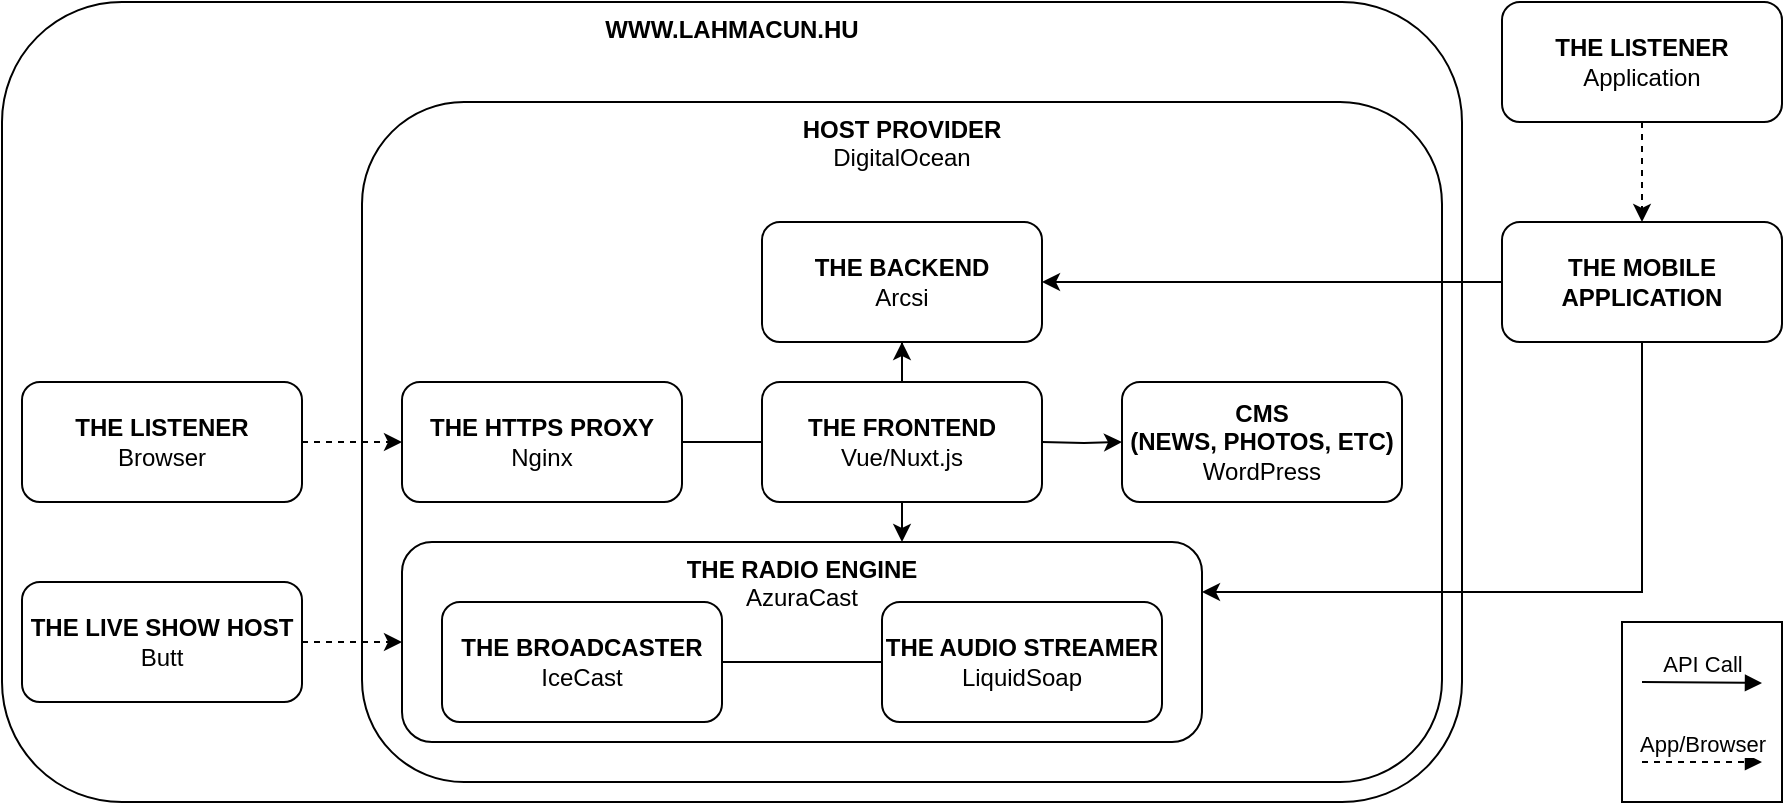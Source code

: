 <mxfile version="20.0.4" type="device"><diagram id="Gr4-KRsGIXe0TAU8bNmD" name="Page-1"><mxGraphModel dx="1038" dy="605" grid="1" gridSize="10" guides="1" tooltips="1" connect="1" arrows="1" fold="1" page="1" pageScale="1" pageWidth="827" pageHeight="1169" math="0" shadow="0"><root><mxCell id="0"/><mxCell id="1" parent="0"/><mxCell id="H23wvrRfDuz-gs1aMH34-10" value="" style="rounded=0;whiteSpace=wrap;html=1;" parent="1" vertex="1"><mxGeometry x="850" y="340" width="80" height="90" as="geometry"/></mxCell><mxCell id="saJOiyblCEhDon5-aXBI-45" value="&lt;b&gt;WWW.LAHMACUN.HU&lt;/b&gt;" style="rounded=1;whiteSpace=wrap;html=1;fontFamily=Helvetica;verticalAlign=top;" parent="1" vertex="1"><mxGeometry x="40" y="30" width="730" height="400" as="geometry"/></mxCell><mxCell id="saJOiyblCEhDon5-aXBI-18" value="&lt;b&gt;HOST PROVIDER&lt;/b&gt;&lt;br&gt;DigitalOcean" style="rounded=1;whiteSpace=wrap;html=1;fontFamily=Helvetica;verticalAlign=top;" parent="1" vertex="1"><mxGeometry x="220" y="80" width="540" height="340" as="geometry"/></mxCell><mxCell id="BvE0pOQK71Tx79otJfJd-1" style="edgeStyle=orthogonalEdgeStyle;rounded=0;orthogonalLoop=1;jettySize=auto;html=1;exitX=0.5;exitY=1;exitDx=0;exitDy=0;entryX=1;entryY=0.25;entryDx=0;entryDy=0;" parent="1" source="saJOiyblCEhDon5-aXBI-39" target="saJOiyblCEhDon5-aXBI-7" edge="1"><mxGeometry relative="1" as="geometry"/></mxCell><mxCell id="saJOiyblCEhDon5-aXBI-7" value="&lt;b&gt;THE RADIO ENGINE&lt;/b&gt;&lt;br&gt;AzuraCast" style="rounded=1;whiteSpace=wrap;html=1;fontFamily=Helvetica;labelPosition=center;verticalLabelPosition=middle;align=center;verticalAlign=top;" parent="1" vertex="1"><mxGeometry x="240" y="300" width="400" height="100" as="geometry"/></mxCell><mxCell id="saJOiyblCEhDon5-aXBI-1" value="&lt;b&gt;THE LISTENER&lt;/b&gt;&lt;br&gt;Browser" style="rounded=1;whiteSpace=wrap;html=1;fontFamily=Helvetica;" parent="1" vertex="1"><mxGeometry x="50" y="220" width="140" height="60" as="geometry"/></mxCell><mxCell id="saJOiyblCEhDon5-aXBI-23" style="edgeStyle=orthogonalEdgeStyle;rounded=0;orthogonalLoop=1;jettySize=auto;html=1;exitX=1;exitY=0.5;exitDx=0;exitDy=0;entryX=0;entryY=0.5;entryDx=0;entryDy=0;fontFamily=Helvetica;dashed=1;" parent="1" source="saJOiyblCEhDon5-aXBI-1" target="saJOiyblCEhDon5-aXBI-2" edge="1"><mxGeometry relative="1" as="geometry"/></mxCell><mxCell id="saJOiyblCEhDon5-aXBI-2" value="&lt;b&gt;THE HTTPS PROXY&lt;/b&gt;&lt;br&gt;Nginx" style="rounded=1;whiteSpace=wrap;html=1;fontFamily=Helvetica;" parent="1" vertex="1"><mxGeometry x="240" y="220" width="140" height="60" as="geometry"/></mxCell><mxCell id="H23wvrRfDuz-gs1aMH34-4" value="" style="edgeStyle=orthogonalEdgeStyle;rounded=0;orthogonalLoop=1;jettySize=auto;html=1;" parent="1" source="saJOiyblCEhDon5-aXBI-3" target="saJOiyblCEhDon5-aXBI-11" edge="1"><mxGeometry relative="1" as="geometry"/></mxCell><mxCell id="H23wvrRfDuz-gs1aMH34-8" value="" style="edgeStyle=orthogonalEdgeStyle;rounded=0;orthogonalLoop=1;jettySize=auto;html=1;" parent="1" source="saJOiyblCEhDon5-aXBI-3" edge="1"><mxGeometry relative="1" as="geometry"><mxPoint x="490" y="300" as="targetPoint"/></mxGeometry></mxCell><mxCell id="saJOiyblCEhDon5-aXBI-3" value="&lt;b&gt;THE FRONTEND&lt;/b&gt;&lt;br&gt;Vue/Nuxt.js" style="rounded=1;whiteSpace=wrap;html=1;fontFamily=Helvetica;" parent="1" vertex="1"><mxGeometry x="420" y="220" width="140" height="60" as="geometry"/></mxCell><mxCell id="saJOiyblCEhDon5-aXBI-13" style="edgeStyle=orthogonalEdgeStyle;rounded=0;orthogonalLoop=1;jettySize=auto;html=1;fontFamily=Helvetica;entryX=0;entryY=0.5;entryDx=0;entryDy=0;" parent="1" target="saJOiyblCEhDon5-aXBI-4" edge="1"><mxGeometry relative="1" as="geometry"><mxPoint x="560" y="250" as="sourcePoint"/></mxGeometry></mxCell><mxCell id="saJOiyblCEhDon5-aXBI-4" value="&lt;b&gt;CMS&lt;br&gt;(NEWS, PHOTOS, ETC)&lt;/b&gt;&lt;br&gt;WordPress" style="rounded=1;whiteSpace=wrap;html=1;fontFamily=Helvetica;" parent="1" vertex="1"><mxGeometry x="600" y="220" width="140" height="60" as="geometry"/></mxCell><mxCell id="saJOiyblCEhDon5-aXBI-16" style="edgeStyle=orthogonalEdgeStyle;rounded=0;orthogonalLoop=1;jettySize=auto;html=1;entryX=1;entryY=0.5;entryDx=0;entryDy=0;fontFamily=Helvetica;endArrow=none;endFill=0;" parent="1" source="saJOiyblCEhDon5-aXBI-5" target="saJOiyblCEhDon5-aXBI-6" edge="1"><mxGeometry relative="1" as="geometry"/></mxCell><mxCell id="saJOiyblCEhDon5-aXBI-5" value="&lt;b&gt;THE AUDIO STREAMER&lt;br&gt;&lt;/b&gt;LiquidSoap" style="rounded=1;whiteSpace=wrap;html=1;fontFamily=Helvetica;" parent="1" vertex="1"><mxGeometry x="480" y="330" width="140" height="60" as="geometry"/></mxCell><mxCell id="saJOiyblCEhDon5-aXBI-6" value="&lt;b&gt;THE BROADCASTER&lt;/b&gt;&lt;br&gt;IceCast" style="rounded=1;whiteSpace=wrap;html=1;fontFamily=Helvetica;" parent="1" vertex="1"><mxGeometry x="260" y="330" width="140" height="60" as="geometry"/></mxCell><mxCell id="saJOiyblCEhDon5-aXBI-20" style="edgeStyle=orthogonalEdgeStyle;rounded=0;orthogonalLoop=1;jettySize=auto;html=1;exitX=1;exitY=0.5;exitDx=0;exitDy=0;entryX=0;entryY=0.5;entryDx=0;entryDy=0;fontFamily=Helvetica;endArrow=classic;endFill=1;dashed=1;" parent="1" source="saJOiyblCEhDon5-aXBI-8" target="saJOiyblCEhDon5-aXBI-7" edge="1"><mxGeometry relative="1" as="geometry"/></mxCell><mxCell id="saJOiyblCEhDon5-aXBI-8" value="&lt;b&gt;THE LIVE SHOW HOST&lt;/b&gt;&lt;br&gt;Butt" style="rounded=1;whiteSpace=wrap;html=1;fontFamily=Helvetica;" parent="1" vertex="1"><mxGeometry x="50" y="320" width="140" height="60" as="geometry"/></mxCell><mxCell id="saJOiyblCEhDon5-aXBI-11" value="&lt;b&gt;THE BACKEND &lt;br&gt;&lt;/b&gt;Arcsi" style="rounded=1;whiteSpace=wrap;html=1;fontFamily=Helvetica;" parent="1" vertex="1"><mxGeometry x="420" y="140" width="140" height="60" as="geometry"/></mxCell><mxCell id="H23wvrRfDuz-gs1aMH34-14" style="edgeStyle=orthogonalEdgeStyle;rounded=0;orthogonalLoop=1;jettySize=auto;html=1;entryX=0.5;entryY=0;entryDx=0;entryDy=0;dashed=1;" parent="1" source="saJOiyblCEhDon5-aXBI-46" target="saJOiyblCEhDon5-aXBI-39" edge="1"><mxGeometry relative="1" as="geometry"/></mxCell><mxCell id="saJOiyblCEhDon5-aXBI-46" value="&lt;b&gt;THE LISTENER&lt;/b&gt;&lt;br&gt;Application&lt;br&gt;" style="rounded=1;whiteSpace=wrap;html=1;fontFamily=Helvetica;" parent="1" vertex="1"><mxGeometry x="790" y="30" width="140" height="60" as="geometry"/></mxCell><mxCell id="H23wvrRfDuz-gs1aMH34-13" style="edgeStyle=orthogonalEdgeStyle;rounded=0;orthogonalLoop=1;jettySize=auto;html=1;exitX=0;exitY=0.5;exitDx=0;exitDy=0;entryX=1;entryY=0.5;entryDx=0;entryDy=0;" parent="1" source="saJOiyblCEhDon5-aXBI-39" target="saJOiyblCEhDon5-aXBI-11" edge="1"><mxGeometry relative="1" as="geometry"><mxPoint x="550" y="155" as="targetPoint"/></mxGeometry></mxCell><mxCell id="saJOiyblCEhDon5-aXBI-39" value="&lt;b&gt;THE MOBILE APPLICATION&lt;/b&gt;" style="rounded=1;whiteSpace=wrap;html=1;fontFamily=Helvetica;" parent="1" vertex="1"><mxGeometry x="790" y="140" width="140" height="60" as="geometry"/></mxCell><mxCell id="H23wvrRfDuz-gs1aMH34-12" value="API Call" style="html=1;verticalAlign=bottom;endArrow=block;rounded=0;strokeColor=default;" parent="1" edge="1"><mxGeometry width="80" relative="1" as="geometry"><mxPoint x="860" y="370" as="sourcePoint"/><mxPoint x="920" y="370.5" as="targetPoint"/></mxGeometry></mxCell><mxCell id="H23wvrRfDuz-gs1aMH34-16" value="App/Browser" style="html=1;verticalAlign=bottom;endArrow=block;rounded=0;dashed=1;" parent="1" edge="1"><mxGeometry width="80" relative="1" as="geometry"><mxPoint x="860" y="410" as="sourcePoint"/><mxPoint x="920" y="410" as="targetPoint"/></mxGeometry></mxCell><mxCell id="cLE6yFL8H70MAi9VBSW5-1" value="" style="endArrow=none;html=1;rounded=0;entryX=0;entryY=0.5;entryDx=0;entryDy=0;exitX=1;exitY=0.5;exitDx=0;exitDy=0;" edge="1" parent="1" source="saJOiyblCEhDon5-aXBI-2" target="saJOiyblCEhDon5-aXBI-3"><mxGeometry width="50" height="50" relative="1" as="geometry"><mxPoint x="500" y="340" as="sourcePoint"/><mxPoint x="550" y="290" as="targetPoint"/></mxGeometry></mxCell></root></mxGraphModel></diagram></mxfile>